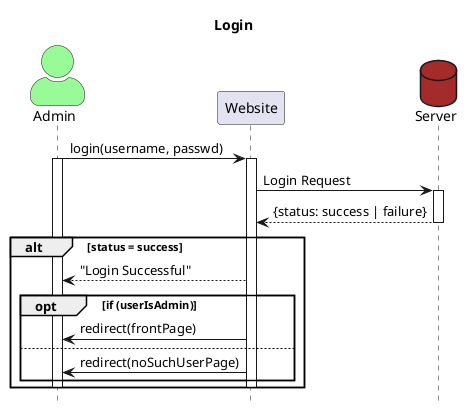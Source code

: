 @startuml Asura Tournament System
title Login
skinparam actorStyle awesome

Actor Admin #palegreen
participant Website
database Server #brown
hide footbox

    Admin->Website: login(username, passwd)
activate Admin
activate Website
    Website->Server: Login Request
activate Server
    Server-->Website: {status: success | failure}
deactivate Server
alt status = success
    Website-->Admin: "Login Successful"
opt if (userIsAdmin)
    Website->Admin: redirect(frontPage)
    else 
        Website->Admin: redirect(noSuchUserPage)
    end
deactivate Website
deactivate Admin    
end

@enduml